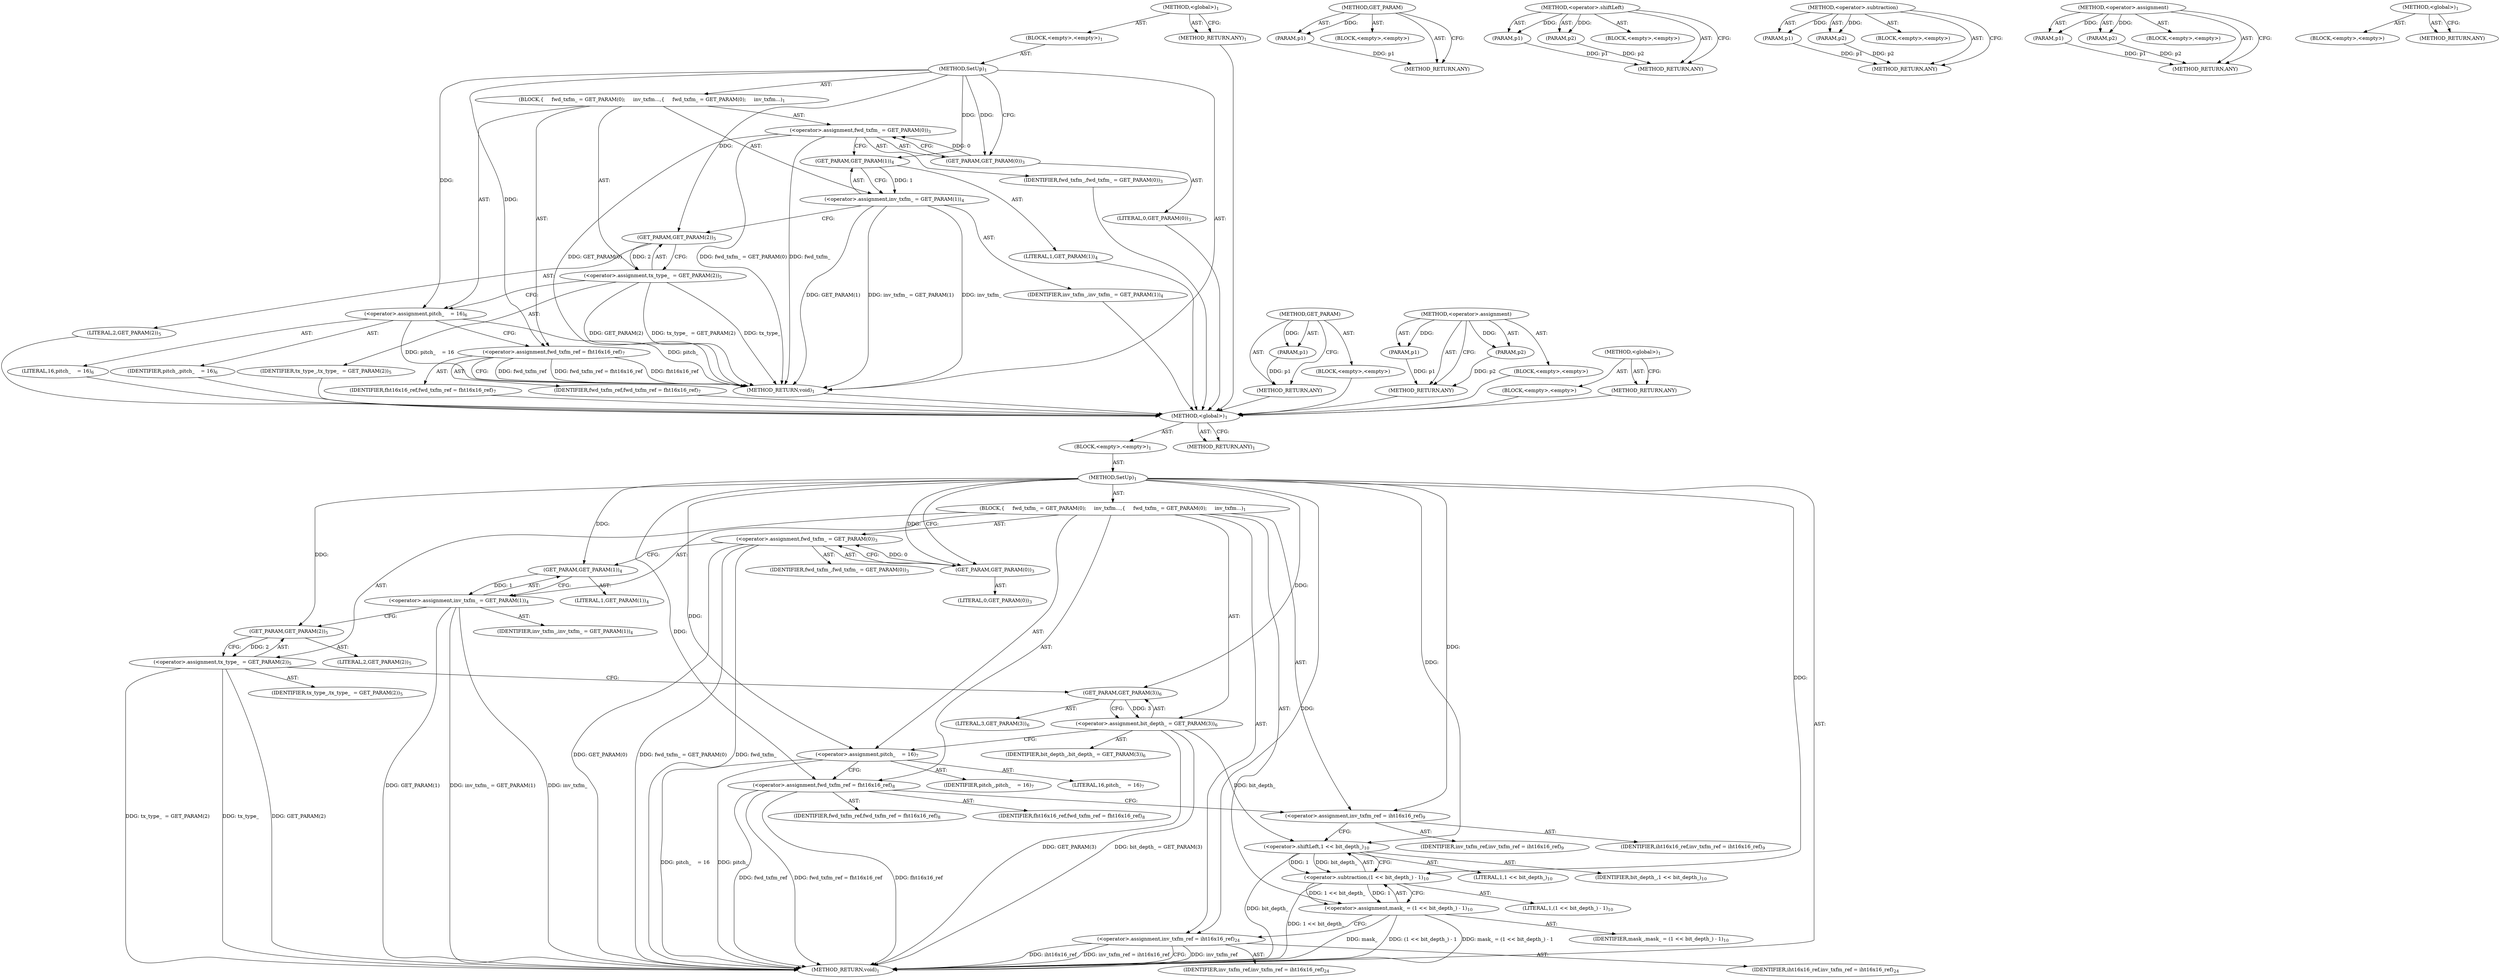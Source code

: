 digraph "&lt;global&gt;" {
vulnerable_6 [label=<(METHOD,&lt;global&gt;)<SUB>1</SUB>>];
vulnerable_7 [label=<(BLOCK,&lt;empty&gt;,&lt;empty&gt;)<SUB>1</SUB>>];
vulnerable_8 [label=<(METHOD,SetUp)<SUB>1</SUB>>];
vulnerable_9 [label=<(BLOCK,{

     fwd_txfm_ = GET_PARAM(0);
     inv_txfm...,{

     fwd_txfm_ = GET_PARAM(0);
     inv_txfm...)<SUB>1</SUB>>];
vulnerable_10 [label=<(&lt;operator&gt;.assignment,fwd_txfm_ = GET_PARAM(0))<SUB>3</SUB>>];
vulnerable_11 [label=<(IDENTIFIER,fwd_txfm_,fwd_txfm_ = GET_PARAM(0))<SUB>3</SUB>>];
vulnerable_12 [label=<(GET_PARAM,GET_PARAM(0))<SUB>3</SUB>>];
vulnerable_13 [label=<(LITERAL,0,GET_PARAM(0))<SUB>3</SUB>>];
vulnerable_14 [label=<(&lt;operator&gt;.assignment,inv_txfm_ = GET_PARAM(1))<SUB>4</SUB>>];
vulnerable_15 [label=<(IDENTIFIER,inv_txfm_,inv_txfm_ = GET_PARAM(1))<SUB>4</SUB>>];
vulnerable_16 [label=<(GET_PARAM,GET_PARAM(1))<SUB>4</SUB>>];
vulnerable_17 [label=<(LITERAL,1,GET_PARAM(1))<SUB>4</SUB>>];
vulnerable_18 [label=<(&lt;operator&gt;.assignment,tx_type_  = GET_PARAM(2))<SUB>5</SUB>>];
vulnerable_19 [label=<(IDENTIFIER,tx_type_,tx_type_  = GET_PARAM(2))<SUB>5</SUB>>];
vulnerable_20 [label=<(GET_PARAM,GET_PARAM(2))<SUB>5</SUB>>];
vulnerable_21 [label=<(LITERAL,2,GET_PARAM(2))<SUB>5</SUB>>];
vulnerable_22 [label=<(&lt;operator&gt;.assignment,pitch_    = 16)<SUB>6</SUB>>];
vulnerable_23 [label=<(IDENTIFIER,pitch_,pitch_    = 16)<SUB>6</SUB>>];
vulnerable_24 [label=<(LITERAL,16,pitch_    = 16)<SUB>6</SUB>>];
vulnerable_25 [label=<(&lt;operator&gt;.assignment,fwd_txfm_ref = fht16x16_ref)<SUB>7</SUB>>];
vulnerable_26 [label=<(IDENTIFIER,fwd_txfm_ref,fwd_txfm_ref = fht16x16_ref)<SUB>7</SUB>>];
vulnerable_27 [label=<(IDENTIFIER,fht16x16_ref,fwd_txfm_ref = fht16x16_ref)<SUB>7</SUB>>];
vulnerable_28 [label=<(METHOD_RETURN,void)<SUB>1</SUB>>];
vulnerable_30 [label=<(METHOD_RETURN,ANY)<SUB>1</SUB>>];
vulnerable_50 [label=<(METHOD,GET_PARAM)>];
vulnerable_51 [label=<(PARAM,p1)>];
vulnerable_52 [label=<(BLOCK,&lt;empty&gt;,&lt;empty&gt;)>];
vulnerable_53 [label=<(METHOD_RETURN,ANY)>];
vulnerable_45 [label=<(METHOD,&lt;operator&gt;.assignment)>];
vulnerable_46 [label=<(PARAM,p1)>];
vulnerable_47 [label=<(PARAM,p2)>];
vulnerable_48 [label=<(BLOCK,&lt;empty&gt;,&lt;empty&gt;)>];
vulnerable_49 [label=<(METHOD_RETURN,ANY)>];
vulnerable_39 [label=<(METHOD,&lt;global&gt;)<SUB>1</SUB>>];
vulnerable_40 [label=<(BLOCK,&lt;empty&gt;,&lt;empty&gt;)>];
vulnerable_41 [label=<(METHOD_RETURN,ANY)>];
fixed_6 [label=<(METHOD,&lt;global&gt;)<SUB>1</SUB>>];
fixed_7 [label=<(BLOCK,&lt;empty&gt;,&lt;empty&gt;)<SUB>1</SUB>>];
fixed_8 [label=<(METHOD,SetUp)<SUB>1</SUB>>];
fixed_9 [label=<(BLOCK,{

     fwd_txfm_ = GET_PARAM(0);
     inv_txfm...,{

     fwd_txfm_ = GET_PARAM(0);
     inv_txfm...)<SUB>1</SUB>>];
fixed_10 [label=<(&lt;operator&gt;.assignment,fwd_txfm_ = GET_PARAM(0))<SUB>3</SUB>>];
fixed_11 [label=<(IDENTIFIER,fwd_txfm_,fwd_txfm_ = GET_PARAM(0))<SUB>3</SUB>>];
fixed_12 [label=<(GET_PARAM,GET_PARAM(0))<SUB>3</SUB>>];
fixed_13 [label=<(LITERAL,0,GET_PARAM(0))<SUB>3</SUB>>];
fixed_14 [label=<(&lt;operator&gt;.assignment,inv_txfm_ = GET_PARAM(1))<SUB>4</SUB>>];
fixed_15 [label=<(IDENTIFIER,inv_txfm_,inv_txfm_ = GET_PARAM(1))<SUB>4</SUB>>];
fixed_16 [label=<(GET_PARAM,GET_PARAM(1))<SUB>4</SUB>>];
fixed_17 [label=<(LITERAL,1,GET_PARAM(1))<SUB>4</SUB>>];
fixed_18 [label=<(&lt;operator&gt;.assignment,tx_type_  = GET_PARAM(2))<SUB>5</SUB>>];
fixed_19 [label=<(IDENTIFIER,tx_type_,tx_type_  = GET_PARAM(2))<SUB>5</SUB>>];
fixed_20 [label=<(GET_PARAM,GET_PARAM(2))<SUB>5</SUB>>];
fixed_21 [label=<(LITERAL,2,GET_PARAM(2))<SUB>5</SUB>>];
fixed_22 [label=<(&lt;operator&gt;.assignment,bit_depth_ = GET_PARAM(3))<SUB>6</SUB>>];
fixed_23 [label=<(IDENTIFIER,bit_depth_,bit_depth_ = GET_PARAM(3))<SUB>6</SUB>>];
fixed_24 [label=<(GET_PARAM,GET_PARAM(3))<SUB>6</SUB>>];
fixed_25 [label=<(LITERAL,3,GET_PARAM(3))<SUB>6</SUB>>];
fixed_26 [label=<(&lt;operator&gt;.assignment,pitch_    = 16)<SUB>7</SUB>>];
fixed_27 [label=<(IDENTIFIER,pitch_,pitch_    = 16)<SUB>7</SUB>>];
fixed_28 [label=<(LITERAL,16,pitch_    = 16)<SUB>7</SUB>>];
fixed_29 [label=<(&lt;operator&gt;.assignment,fwd_txfm_ref = fht16x16_ref)<SUB>8</SUB>>];
fixed_30 [label=<(IDENTIFIER,fwd_txfm_ref,fwd_txfm_ref = fht16x16_ref)<SUB>8</SUB>>];
fixed_31 [label=<(IDENTIFIER,fht16x16_ref,fwd_txfm_ref = fht16x16_ref)<SUB>8</SUB>>];
fixed_32 [label=<(&lt;operator&gt;.assignment,inv_txfm_ref = iht16x16_ref)<SUB>9</SUB>>];
fixed_33 [label=<(IDENTIFIER,inv_txfm_ref,inv_txfm_ref = iht16x16_ref)<SUB>9</SUB>>];
fixed_34 [label=<(IDENTIFIER,iht16x16_ref,inv_txfm_ref = iht16x16_ref)<SUB>9</SUB>>];
fixed_35 [label=<(&lt;operator&gt;.assignment,mask_ = (1 &lt;&lt; bit_depth_) - 1)<SUB>10</SUB>>];
fixed_36 [label=<(IDENTIFIER,mask_,mask_ = (1 &lt;&lt; bit_depth_) - 1)<SUB>10</SUB>>];
fixed_37 [label=<(&lt;operator&gt;.subtraction,(1 &lt;&lt; bit_depth_) - 1)<SUB>10</SUB>>];
fixed_38 [label=<(&lt;operator&gt;.shiftLeft,1 &lt;&lt; bit_depth_)<SUB>10</SUB>>];
fixed_39 [label=<(LITERAL,1,1 &lt;&lt; bit_depth_)<SUB>10</SUB>>];
fixed_40 [label=<(IDENTIFIER,bit_depth_,1 &lt;&lt; bit_depth_)<SUB>10</SUB>>];
fixed_41 [label=<(LITERAL,1,(1 &lt;&lt; bit_depth_) - 1)<SUB>10</SUB>>];
fixed_42 [label=<(&lt;operator&gt;.assignment,inv_txfm_ref = iht16x16_ref)<SUB>24</SUB>>];
fixed_43 [label=<(IDENTIFIER,inv_txfm_ref,inv_txfm_ref = iht16x16_ref)<SUB>24</SUB>>];
fixed_44 [label=<(IDENTIFIER,iht16x16_ref,inv_txfm_ref = iht16x16_ref)<SUB>24</SUB>>];
fixed_45 [label=<(METHOD_RETURN,void)<SUB>1</SUB>>];
fixed_47 [label=<(METHOD_RETURN,ANY)<SUB>1</SUB>>];
fixed_67 [label=<(METHOD,GET_PARAM)>];
fixed_68 [label=<(PARAM,p1)>];
fixed_69 [label=<(BLOCK,&lt;empty&gt;,&lt;empty&gt;)>];
fixed_70 [label=<(METHOD_RETURN,ANY)>];
fixed_76 [label=<(METHOD,&lt;operator&gt;.shiftLeft)>];
fixed_77 [label=<(PARAM,p1)>];
fixed_78 [label=<(PARAM,p2)>];
fixed_79 [label=<(BLOCK,&lt;empty&gt;,&lt;empty&gt;)>];
fixed_80 [label=<(METHOD_RETURN,ANY)>];
fixed_71 [label=<(METHOD,&lt;operator&gt;.subtraction)>];
fixed_72 [label=<(PARAM,p1)>];
fixed_73 [label=<(PARAM,p2)>];
fixed_74 [label=<(BLOCK,&lt;empty&gt;,&lt;empty&gt;)>];
fixed_75 [label=<(METHOD_RETURN,ANY)>];
fixed_62 [label=<(METHOD,&lt;operator&gt;.assignment)>];
fixed_63 [label=<(PARAM,p1)>];
fixed_64 [label=<(PARAM,p2)>];
fixed_65 [label=<(BLOCK,&lt;empty&gt;,&lt;empty&gt;)>];
fixed_66 [label=<(METHOD_RETURN,ANY)>];
fixed_56 [label=<(METHOD,&lt;global&gt;)<SUB>1</SUB>>];
fixed_57 [label=<(BLOCK,&lt;empty&gt;,&lt;empty&gt;)>];
fixed_58 [label=<(METHOD_RETURN,ANY)>];
vulnerable_6 -> vulnerable_7  [key=0, label="AST: "];
vulnerable_6 -> vulnerable_30  [key=0, label="AST: "];
vulnerable_6 -> vulnerable_30  [key=1, label="CFG: "];
vulnerable_7 -> vulnerable_8  [key=0, label="AST: "];
vulnerable_8 -> vulnerable_9  [key=0, label="AST: "];
vulnerable_8 -> vulnerable_28  [key=0, label="AST: "];
vulnerable_8 -> vulnerable_12  [key=0, label="CFG: "];
vulnerable_8 -> vulnerable_12  [key=1, label="DDG: "];
vulnerable_8 -> vulnerable_22  [key=0, label="DDG: "];
vulnerable_8 -> vulnerable_25  [key=0, label="DDG: "];
vulnerable_8 -> vulnerable_16  [key=0, label="DDG: "];
vulnerable_8 -> vulnerable_20  [key=0, label="DDG: "];
vulnerable_9 -> vulnerable_10  [key=0, label="AST: "];
vulnerable_9 -> vulnerable_14  [key=0, label="AST: "];
vulnerable_9 -> vulnerable_18  [key=0, label="AST: "];
vulnerable_9 -> vulnerable_22  [key=0, label="AST: "];
vulnerable_9 -> vulnerable_25  [key=0, label="AST: "];
vulnerable_10 -> vulnerable_11  [key=0, label="AST: "];
vulnerable_10 -> vulnerable_12  [key=0, label="AST: "];
vulnerable_10 -> vulnerable_16  [key=0, label="CFG: "];
vulnerable_10 -> vulnerable_28  [key=0, label="DDG: GET_PARAM(0)"];
vulnerable_10 -> vulnerable_28  [key=1, label="DDG: fwd_txfm_ = GET_PARAM(0)"];
vulnerable_10 -> vulnerable_28  [key=2, label="DDG: fwd_txfm_"];
vulnerable_11 -> fixed_6  [key=0];
vulnerable_12 -> vulnerable_13  [key=0, label="AST: "];
vulnerable_12 -> vulnerable_10  [key=0, label="CFG: "];
vulnerable_12 -> vulnerable_10  [key=1, label="DDG: 0"];
vulnerable_13 -> fixed_6  [key=0];
vulnerable_14 -> vulnerable_15  [key=0, label="AST: "];
vulnerable_14 -> vulnerable_16  [key=0, label="AST: "];
vulnerable_14 -> vulnerable_20  [key=0, label="CFG: "];
vulnerable_14 -> vulnerable_28  [key=0, label="DDG: GET_PARAM(1)"];
vulnerable_14 -> vulnerable_28  [key=1, label="DDG: inv_txfm_ = GET_PARAM(1)"];
vulnerable_14 -> vulnerable_28  [key=2, label="DDG: inv_txfm_"];
vulnerable_15 -> fixed_6  [key=0];
vulnerable_16 -> vulnerable_17  [key=0, label="AST: "];
vulnerable_16 -> vulnerable_14  [key=0, label="CFG: "];
vulnerable_16 -> vulnerable_14  [key=1, label="DDG: 1"];
vulnerable_17 -> fixed_6  [key=0];
vulnerable_18 -> vulnerable_19  [key=0, label="AST: "];
vulnerable_18 -> vulnerable_20  [key=0, label="AST: "];
vulnerable_18 -> vulnerable_22  [key=0, label="CFG: "];
vulnerable_18 -> vulnerable_28  [key=0, label="DDG: GET_PARAM(2)"];
vulnerable_18 -> vulnerable_28  [key=1, label="DDG: tx_type_  = GET_PARAM(2)"];
vulnerable_18 -> vulnerable_28  [key=2, label="DDG: tx_type_"];
vulnerable_19 -> fixed_6  [key=0];
vulnerable_20 -> vulnerable_21  [key=0, label="AST: "];
vulnerable_20 -> vulnerable_18  [key=0, label="CFG: "];
vulnerable_20 -> vulnerable_18  [key=1, label="DDG: 2"];
vulnerable_21 -> fixed_6  [key=0];
vulnerable_22 -> vulnerable_23  [key=0, label="AST: "];
vulnerable_22 -> vulnerable_24  [key=0, label="AST: "];
vulnerable_22 -> vulnerable_25  [key=0, label="CFG: "];
vulnerable_22 -> vulnerable_28  [key=0, label="DDG: pitch_    = 16"];
vulnerable_22 -> vulnerable_28  [key=1, label="DDG: pitch_"];
vulnerable_23 -> fixed_6  [key=0];
vulnerable_24 -> fixed_6  [key=0];
vulnerable_25 -> vulnerable_26  [key=0, label="AST: "];
vulnerable_25 -> vulnerable_27  [key=0, label="AST: "];
vulnerable_25 -> vulnerable_28  [key=0, label="CFG: "];
vulnerable_25 -> vulnerable_28  [key=1, label="DDG: fwd_txfm_ref"];
vulnerable_25 -> vulnerable_28  [key=2, label="DDG: fwd_txfm_ref = fht16x16_ref"];
vulnerable_25 -> vulnerable_28  [key=3, label="DDG: fht16x16_ref"];
vulnerable_26 -> fixed_6  [key=0];
vulnerable_27 -> fixed_6  [key=0];
vulnerable_28 -> fixed_6  [key=0];
vulnerable_30 -> fixed_6  [key=0];
vulnerable_50 -> vulnerable_51  [key=0, label="AST: "];
vulnerable_50 -> vulnerable_51  [key=1, label="DDG: "];
vulnerable_50 -> vulnerable_52  [key=0, label="AST: "];
vulnerable_50 -> vulnerable_53  [key=0, label="AST: "];
vulnerable_50 -> vulnerable_53  [key=1, label="CFG: "];
vulnerable_51 -> vulnerable_53  [key=0, label="DDG: p1"];
vulnerable_52 -> fixed_6  [key=0];
vulnerable_53 -> fixed_6  [key=0];
vulnerable_45 -> vulnerable_46  [key=0, label="AST: "];
vulnerable_45 -> vulnerable_46  [key=1, label="DDG: "];
vulnerable_45 -> vulnerable_48  [key=0, label="AST: "];
vulnerable_45 -> vulnerable_47  [key=0, label="AST: "];
vulnerable_45 -> vulnerable_47  [key=1, label="DDG: "];
vulnerable_45 -> vulnerable_49  [key=0, label="AST: "];
vulnerable_45 -> vulnerable_49  [key=1, label="CFG: "];
vulnerable_46 -> vulnerable_49  [key=0, label="DDG: p1"];
vulnerable_47 -> vulnerable_49  [key=0, label="DDG: p2"];
vulnerable_48 -> fixed_6  [key=0];
vulnerable_49 -> fixed_6  [key=0];
vulnerable_39 -> vulnerable_40  [key=0, label="AST: "];
vulnerable_39 -> vulnerable_41  [key=0, label="AST: "];
vulnerable_39 -> vulnerable_41  [key=1, label="CFG: "];
vulnerable_40 -> fixed_6  [key=0];
vulnerable_41 -> fixed_6  [key=0];
fixed_6 -> fixed_7  [key=0, label="AST: "];
fixed_6 -> fixed_47  [key=0, label="AST: "];
fixed_6 -> fixed_47  [key=1, label="CFG: "];
fixed_7 -> fixed_8  [key=0, label="AST: "];
fixed_8 -> fixed_9  [key=0, label="AST: "];
fixed_8 -> fixed_45  [key=0, label="AST: "];
fixed_8 -> fixed_12  [key=0, label="CFG: "];
fixed_8 -> fixed_12  [key=1, label="DDG: "];
fixed_8 -> fixed_26  [key=0, label="DDG: "];
fixed_8 -> fixed_29  [key=0, label="DDG: "];
fixed_8 -> fixed_32  [key=0, label="DDG: "];
fixed_8 -> fixed_42  [key=0, label="DDG: "];
fixed_8 -> fixed_16  [key=0, label="DDG: "];
fixed_8 -> fixed_20  [key=0, label="DDG: "];
fixed_8 -> fixed_24  [key=0, label="DDG: "];
fixed_8 -> fixed_37  [key=0, label="DDG: "];
fixed_8 -> fixed_38  [key=0, label="DDG: "];
fixed_9 -> fixed_10  [key=0, label="AST: "];
fixed_9 -> fixed_14  [key=0, label="AST: "];
fixed_9 -> fixed_18  [key=0, label="AST: "];
fixed_9 -> fixed_22  [key=0, label="AST: "];
fixed_9 -> fixed_26  [key=0, label="AST: "];
fixed_9 -> fixed_29  [key=0, label="AST: "];
fixed_9 -> fixed_32  [key=0, label="AST: "];
fixed_9 -> fixed_35  [key=0, label="AST: "];
fixed_9 -> fixed_42  [key=0, label="AST: "];
fixed_10 -> fixed_11  [key=0, label="AST: "];
fixed_10 -> fixed_12  [key=0, label="AST: "];
fixed_10 -> fixed_16  [key=0, label="CFG: "];
fixed_10 -> fixed_45  [key=0, label="DDG: GET_PARAM(0)"];
fixed_10 -> fixed_45  [key=1, label="DDG: fwd_txfm_ = GET_PARAM(0)"];
fixed_10 -> fixed_45  [key=2, label="DDG: fwd_txfm_"];
fixed_12 -> fixed_13  [key=0, label="AST: "];
fixed_12 -> fixed_10  [key=0, label="CFG: "];
fixed_12 -> fixed_10  [key=1, label="DDG: 0"];
fixed_14 -> fixed_15  [key=0, label="AST: "];
fixed_14 -> fixed_16  [key=0, label="AST: "];
fixed_14 -> fixed_20  [key=0, label="CFG: "];
fixed_14 -> fixed_45  [key=0, label="DDG: GET_PARAM(1)"];
fixed_14 -> fixed_45  [key=1, label="DDG: inv_txfm_ = GET_PARAM(1)"];
fixed_14 -> fixed_45  [key=2, label="DDG: inv_txfm_"];
fixed_16 -> fixed_17  [key=0, label="AST: "];
fixed_16 -> fixed_14  [key=0, label="CFG: "];
fixed_16 -> fixed_14  [key=1, label="DDG: 1"];
fixed_18 -> fixed_19  [key=0, label="AST: "];
fixed_18 -> fixed_20  [key=0, label="AST: "];
fixed_18 -> fixed_24  [key=0, label="CFG: "];
fixed_18 -> fixed_45  [key=0, label="DDG: GET_PARAM(2)"];
fixed_18 -> fixed_45  [key=1, label="DDG: tx_type_  = GET_PARAM(2)"];
fixed_18 -> fixed_45  [key=2, label="DDG: tx_type_"];
fixed_20 -> fixed_21  [key=0, label="AST: "];
fixed_20 -> fixed_18  [key=0, label="CFG: "];
fixed_20 -> fixed_18  [key=1, label="DDG: 2"];
fixed_22 -> fixed_23  [key=0, label="AST: "];
fixed_22 -> fixed_24  [key=0, label="AST: "];
fixed_22 -> fixed_26  [key=0, label="CFG: "];
fixed_22 -> fixed_45  [key=0, label="DDG: GET_PARAM(3)"];
fixed_22 -> fixed_45  [key=1, label="DDG: bit_depth_ = GET_PARAM(3)"];
fixed_22 -> fixed_38  [key=0, label="DDG: bit_depth_"];
fixed_24 -> fixed_25  [key=0, label="AST: "];
fixed_24 -> fixed_22  [key=0, label="CFG: "];
fixed_24 -> fixed_22  [key=1, label="DDG: 3"];
fixed_26 -> fixed_27  [key=0, label="AST: "];
fixed_26 -> fixed_28  [key=0, label="AST: "];
fixed_26 -> fixed_29  [key=0, label="CFG: "];
fixed_26 -> fixed_45  [key=0, label="DDG: pitch_    = 16"];
fixed_26 -> fixed_45  [key=1, label="DDG: pitch_"];
fixed_29 -> fixed_30  [key=0, label="AST: "];
fixed_29 -> fixed_31  [key=0, label="AST: "];
fixed_29 -> fixed_32  [key=0, label="CFG: "];
fixed_29 -> fixed_45  [key=0, label="DDG: fwd_txfm_ref"];
fixed_29 -> fixed_45  [key=1, label="DDG: fwd_txfm_ref = fht16x16_ref"];
fixed_29 -> fixed_45  [key=2, label="DDG: fht16x16_ref"];
fixed_32 -> fixed_33  [key=0, label="AST: "];
fixed_32 -> fixed_34  [key=0, label="AST: "];
fixed_32 -> fixed_38  [key=0, label="CFG: "];
fixed_35 -> fixed_36  [key=0, label="AST: "];
fixed_35 -> fixed_37  [key=0, label="AST: "];
fixed_35 -> fixed_42  [key=0, label="CFG: "];
fixed_35 -> fixed_45  [key=0, label="DDG: (1 &lt;&lt; bit_depth_) - 1"];
fixed_35 -> fixed_45  [key=1, label="DDG: mask_ = (1 &lt;&lt; bit_depth_) - 1"];
fixed_35 -> fixed_45  [key=2, label="DDG: mask_"];
fixed_37 -> fixed_38  [key=0, label="AST: "];
fixed_37 -> fixed_41  [key=0, label="AST: "];
fixed_37 -> fixed_35  [key=0, label="CFG: "];
fixed_37 -> fixed_35  [key=1, label="DDG: 1 &lt;&lt; bit_depth_"];
fixed_37 -> fixed_35  [key=2, label="DDG: 1"];
fixed_37 -> fixed_45  [key=0, label="DDG: 1 &lt;&lt; bit_depth_"];
fixed_38 -> fixed_39  [key=0, label="AST: "];
fixed_38 -> fixed_40  [key=0, label="AST: "];
fixed_38 -> fixed_37  [key=0, label="CFG: "];
fixed_38 -> fixed_37  [key=1, label="DDG: 1"];
fixed_38 -> fixed_37  [key=2, label="DDG: bit_depth_"];
fixed_38 -> fixed_45  [key=0, label="DDG: bit_depth_"];
fixed_42 -> fixed_43  [key=0, label="AST: "];
fixed_42 -> fixed_44  [key=0, label="AST: "];
fixed_42 -> fixed_45  [key=0, label="CFG: "];
fixed_42 -> fixed_45  [key=1, label="DDG: inv_txfm_ref"];
fixed_42 -> fixed_45  [key=2, label="DDG: iht16x16_ref"];
fixed_42 -> fixed_45  [key=3, label="DDG: inv_txfm_ref = iht16x16_ref"];
fixed_67 -> fixed_68  [key=0, label="AST: "];
fixed_67 -> fixed_68  [key=1, label="DDG: "];
fixed_67 -> fixed_69  [key=0, label="AST: "];
fixed_67 -> fixed_70  [key=0, label="AST: "];
fixed_67 -> fixed_70  [key=1, label="CFG: "];
fixed_68 -> fixed_70  [key=0, label="DDG: p1"];
fixed_76 -> fixed_77  [key=0, label="AST: "];
fixed_76 -> fixed_77  [key=1, label="DDG: "];
fixed_76 -> fixed_79  [key=0, label="AST: "];
fixed_76 -> fixed_78  [key=0, label="AST: "];
fixed_76 -> fixed_78  [key=1, label="DDG: "];
fixed_76 -> fixed_80  [key=0, label="AST: "];
fixed_76 -> fixed_80  [key=1, label="CFG: "];
fixed_77 -> fixed_80  [key=0, label="DDG: p1"];
fixed_78 -> fixed_80  [key=0, label="DDG: p2"];
fixed_71 -> fixed_72  [key=0, label="AST: "];
fixed_71 -> fixed_72  [key=1, label="DDG: "];
fixed_71 -> fixed_74  [key=0, label="AST: "];
fixed_71 -> fixed_73  [key=0, label="AST: "];
fixed_71 -> fixed_73  [key=1, label="DDG: "];
fixed_71 -> fixed_75  [key=0, label="AST: "];
fixed_71 -> fixed_75  [key=1, label="CFG: "];
fixed_72 -> fixed_75  [key=0, label="DDG: p1"];
fixed_73 -> fixed_75  [key=0, label="DDG: p2"];
fixed_62 -> fixed_63  [key=0, label="AST: "];
fixed_62 -> fixed_63  [key=1, label="DDG: "];
fixed_62 -> fixed_65  [key=0, label="AST: "];
fixed_62 -> fixed_64  [key=0, label="AST: "];
fixed_62 -> fixed_64  [key=1, label="DDG: "];
fixed_62 -> fixed_66  [key=0, label="AST: "];
fixed_62 -> fixed_66  [key=1, label="CFG: "];
fixed_63 -> fixed_66  [key=0, label="DDG: p1"];
fixed_64 -> fixed_66  [key=0, label="DDG: p2"];
fixed_56 -> fixed_57  [key=0, label="AST: "];
fixed_56 -> fixed_58  [key=0, label="AST: "];
fixed_56 -> fixed_58  [key=1, label="CFG: "];
}
